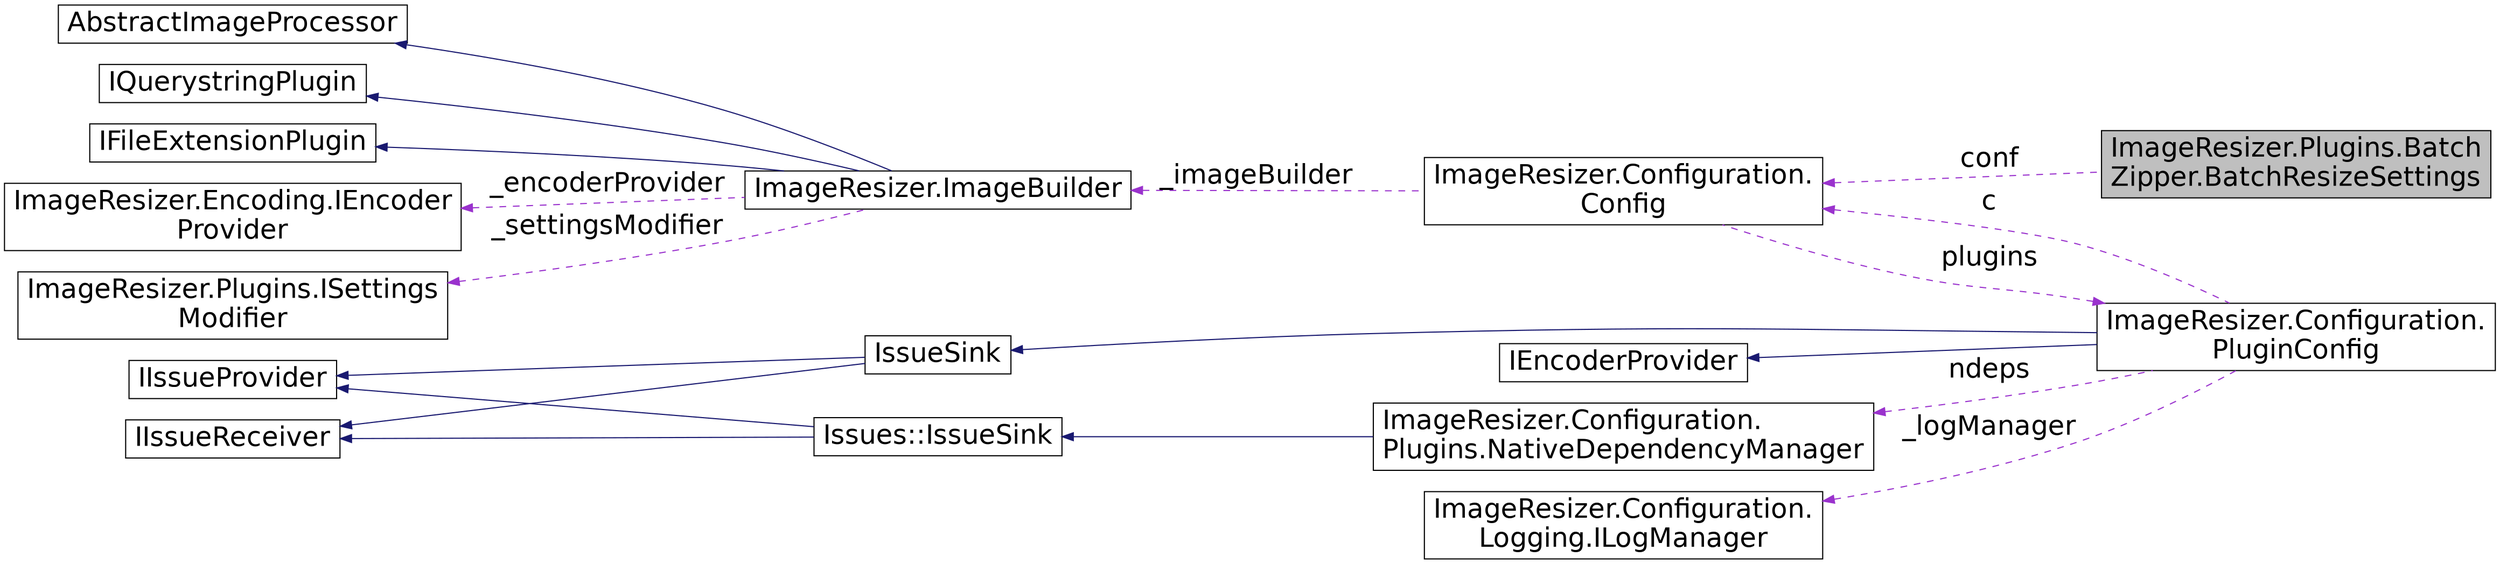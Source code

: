 digraph "ImageResizer.Plugins.BatchZipper.BatchResizeSettings"
{
  edge [fontname="Helvetica",fontsize="24",labelfontname="Helvetica",labelfontsize="24"];
  node [fontname="Helvetica",fontsize="24",shape=record];
  rankdir="LR";
  Node1 [label="ImageResizer.Plugins.Batch\lZipper.BatchResizeSettings",height=0.2,width=0.4,color="black", fillcolor="grey75", style="filled" fontcolor="black"];
  Node2 -> Node1 [dir="back",color="darkorchid3",fontsize="24",style="dashed",label=" conf" ,fontname="Helvetica"];
  Node2 [label="ImageResizer.Configuration.\lConfig",height=0.2,width=0.4,color="black", fillcolor="white", style="filled",URL="$class_image_resizer_1_1_configuration_1_1_config.html"];
  Node3 -> Node2 [dir="back",color="darkorchid3",fontsize="24",style="dashed",label=" _imageBuilder" ,fontname="Helvetica"];
  Node3 [label="ImageResizer.ImageBuilder",height=0.2,width=0.4,color="black", fillcolor="white", style="filled",URL="$class_image_resizer_1_1_image_builder.html",tooltip="Provides methods for generating resized images, and for reading and writing them to disk..."];
  Node4 -> Node3 [dir="back",color="midnightblue",fontsize="24",style="solid",fontname="Helvetica"];
  Node4 [label="AbstractImageProcessor",height=0.2,width=0.4,color="black", fillcolor="white", style="filled",URL="$class_image_resizer_1_1_resizing_1_1_abstract_image_processor.html",tooltip="Not for external use. Inherit from BuilderExtension instead. Dual-purpose base class for both ImageBu..."];
  Node5 -> Node3 [dir="back",color="midnightblue",fontsize="24",style="solid",fontname="Helvetica"];
  Node5 [label="IQuerystringPlugin",height=0.2,width=0.4,color="black", fillcolor="white", style="filled",URL="$interface_image_resizer_1_1_plugins_1_1_i_querystring_plugin.html",tooltip="For plugins that access the query string (important!) "];
  Node6 -> Node3 [dir="back",color="midnightblue",fontsize="24",style="solid",fontname="Helvetica"];
  Node6 [label="IFileExtensionPlugin",height=0.2,width=0.4,color="black", fillcolor="white", style="filled",URL="$interface_image_resizer_1_1_plugins_1_1_i_file_extension_plugin.html",tooltip="For plugins that add support for new source file image extensions. "];
  Node7 -> Node3 [dir="back",color="darkorchid3",fontsize="24",style="dashed",label=" _encoderProvider" ,fontname="Helvetica"];
  Node7 [label="ImageResizer.Encoding.IEncoder\lProvider",height=0.2,width=0.4,color="black", fillcolor="white", style="filled",URL="$interface_image_resizer_1_1_encoding_1_1_i_encoder_provider.html",tooltip="A provider (or selector) of IEncoder instances. "];
  Node8 -> Node3 [dir="back",color="darkorchid3",fontsize="24",style="dashed",label=" _settingsModifier" ,fontname="Helvetica"];
  Node8 [label="ImageResizer.Plugins.ISettings\lModifier",height=0.2,width=0.4,color="black", fillcolor="white", style="filled",URL="$interface_image_resizer_1_1_plugins_1_1_i_settings_modifier.html",tooltip="Provides a way to modify settings before they reach the managed API. Does not execute early enough to..."];
  Node9 -> Node2 [dir="back",color="darkorchid3",fontsize="24",style="dashed",label=" plugins" ,fontname="Helvetica"];
  Node9 [label="ImageResizer.Configuration.\lPluginConfig",height=0.2,width=0.4,color="black", fillcolor="white", style="filled",URL="$class_image_resizer_1_1_configuration_1_1_plugin_config.html",tooltip="Provides thread-safe access to plugin addition, removal, and querying methods "];
  Node10 -> Node9 [dir="back",color="midnightblue",fontsize="24",style="solid",fontname="Helvetica"];
  Node10 [label="IssueSink",height=0.2,width=0.4,color="black", fillcolor="white", style="filled",URL="$class_image_resizer_1_1_configuration_1_1_issues_1_1_issue_sink.html"];
  Node11 -> Node10 [dir="back",color="midnightblue",fontsize="24",style="solid",fontname="Helvetica"];
  Node11 [label="IIssueProvider",height=0.2,width=0.4,color="black", fillcolor="white", style="filled",URL="$interface_image_resizer_1_1_configuration_1_1_issues_1_1_i_issue_provider.html"];
  Node12 -> Node10 [dir="back",color="midnightblue",fontsize="24",style="solid",fontname="Helvetica"];
  Node12 [label="IIssueReceiver",height=0.2,width=0.4,color="black", fillcolor="white", style="filled",URL="$interface_image_resizer_1_1_configuration_1_1_issues_1_1_i_issue_receiver.html"];
  Node13 -> Node9 [dir="back",color="midnightblue",fontsize="24",style="solid",fontname="Helvetica"];
  Node13 [label="IEncoderProvider",height=0.2,width=0.4,color="black", fillcolor="white", style="filled",URL="$interface_image_resizer_1_1_encoding_1_1_i_encoder_provider.html",tooltip="A provider (or selector) of IEncoder instances. "];
  Node2 -> Node9 [dir="back",color="darkorchid3",fontsize="24",style="dashed",label=" c" ,fontname="Helvetica"];
  Node14 -> Node9 [dir="back",color="darkorchid3",fontsize="24",style="dashed",label=" ndeps" ,fontname="Helvetica"];
  Node14 [label="ImageResizer.Configuration.\lPlugins.NativeDependencyManager",height=0.2,width=0.4,color="black", fillcolor="white", style="filled",URL="$class_image_resizer_1_1_configuration_1_1_plugins_1_1_native_dependency_manager.html",tooltip="Provides automatic download of native dependencies (which VS doesn&#39;t see). Gets the correct bitness a..."];
  Node15 -> Node14 [dir="back",color="midnightblue",fontsize="24",style="solid",fontname="Helvetica"];
  Node15 [label="Issues::IssueSink",height=0.2,width=0.4,color="black", fillcolor="white", style="filled",URL="$class_image_resizer_1_1_configuration_1_1_issues_1_1_issue_sink.html"];
  Node11 -> Node15 [dir="back",color="midnightblue",fontsize="24",style="solid",fontname="Helvetica"];
  Node12 -> Node15 [dir="back",color="midnightblue",fontsize="24",style="solid",fontname="Helvetica"];
  Node16 -> Node9 [dir="back",color="darkorchid3",fontsize="24",style="dashed",label=" _logManager" ,fontname="Helvetica"];
  Node16 [label="ImageResizer.Configuration.\lLogging.ILogManager",height=0.2,width=0.4,color="black", fillcolor="white", style="filled",URL="$interface_image_resizer_1_1_configuration_1_1_logging_1_1_i_log_manager.html"];
}
